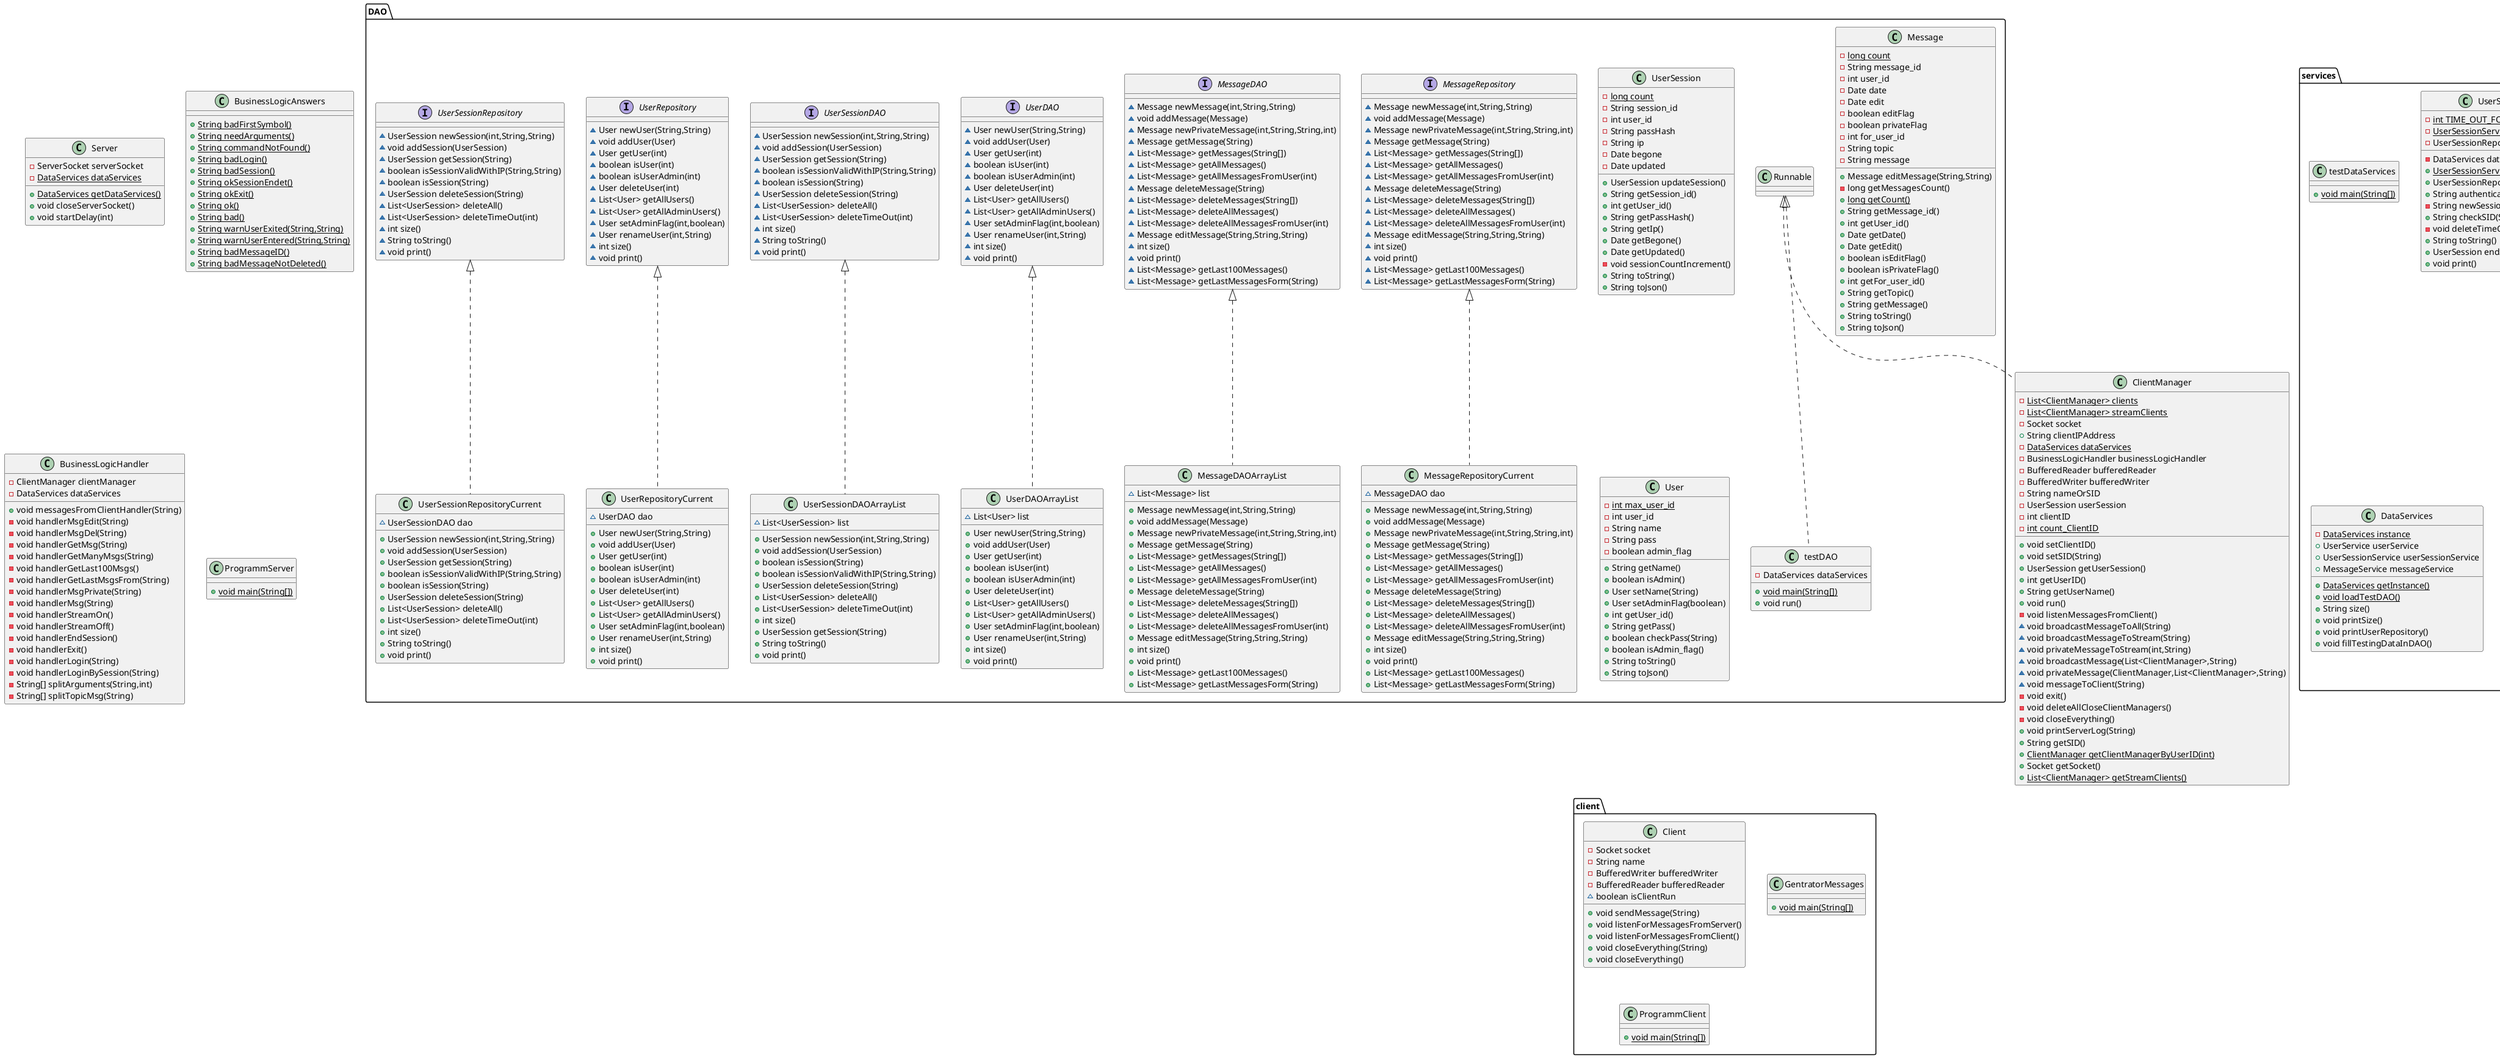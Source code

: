 @startuml
class DAO.UserSession {
- {static} long count
- String session_id
- int user_id
- String passHash
- String ip
- Date begone
- Date updated
+ UserSession updateSession()
+ String getSession_id()
+ int getUser_id()
+ String getPassHash()
+ String getIp()
+ Date getBegone()
+ Date getUpdated()
- void sessionCountIncrement()
+ String toString()
+ String toJson()
}
class services.testDataServices {
+ {static} void main(String[])
}
class Server {
- ServerSocket serverSocket
- {static} DataServices dataServices
+ {static} DataServices getDataServices()
+ void closeServerSocket()
+ void startDelay(int)
}
interface DAO.MessageRepository {
~ Message newMessage(int,String,String)
~ void addMessage(Message)
~ Message newPrivateMessage(int,String,String,int)
~ Message getMessage(String)
~ List<Message> getMessages(String[])
~ List<Message> getAllMessages()
~ List<Message> getAllMessagesFromUser(int)
~ Message deleteMessage(String)
~ List<Message> deleteMessages(String[])
~ List<Message> deleteAllMessages()
~ List<Message> deleteAllMessagesFromUser(int)
~ Message editMessage(String,String,String)
~ int size()
~ void print()
~ List<Message> getLast100Messages()
~ List<Message> getLastMessagesForm(String)
}
class client.Client {
- Socket socket
- String name
- BufferedWriter bufferedWriter
- BufferedReader bufferedReader
~ boolean isClientRun
+ void sendMessage(String)
+ void listenForMessagesFromServer()
+ void listenForMessagesFromClient()
+ void closeEverything(String)
+ void closeEverything()
}
class client.GentratorMessages {
+ {static} void main(String[])
}
class DAO.UserSessionRepositoryCurrent {
~ UserSessionDAO dao
+ UserSession newSession(int,String,String)
+ void addSession(UserSession)
+ UserSession getSession(String)
+ boolean isSessionValidWithIP(String,String)
+ boolean isSession(String)
+ UserSession deleteSession(String)
+ List<UserSession> deleteAll()
+ List<UserSession> deleteTimeOut(int)
+ int size()
+ String toString()
+ void print()
}
class BusinessLogicAnswers {
+ {static} String badFirstSymbol()
+ {static} String needArguments()
+ {static} String commandNotFound()
+ {static} String badLogin()
+ {static} String badSession()
+ {static} String okSessionEndet()
+ {static} String okExit()
+ {static} String ok()
+ {static} String bad()
+ {static} String warnUserExited(String,String)
+ {static} String warnUserEntered(String,String)
+ {static} String badMessageID()
+ {static} String badMessageNotDeleted()
}
class BusinessLogicHandler {
- ClientManager clientManager
- DataServices dataServices
+ void messagesFromClientHandler(String)
- void handlerMsgEdit(String)
- void handlerMsgDel(String)
- void handlerGetMsg(String)
- void handlerGetManyMsgs(String)
- void handlerGetLast100Msgs()
- void handlerGetLastMsgsFrom(String)
- void handlerMsgPrivate(String)
- void handlerMsg(String)
- void handlerStreamOn()
- void handlerStreamOff()
- void handlerEndSession()
- void handlerExit()
- void handlerLogin(String)
- void handlerLoginBySession(String)
- String[] splitArguments(String,int)
- String[] splitTopicMsg(String)
}
class ProgrammServer {
+ {static} void main(String[])
}
class services.UserSessionService {
- {static} int TIME_OUT_FOR_SESSION_SECONDS
- {static} UserSessionService instance
- UserSessionRepository repository
- DataServices dataServices()
+ {static} UserSessionService getInstance()
+ UserSessionRepository getRepository()
+ String authentication(int,String,String)
- String newSession(int,String,String)
+ String checkSID(String)
- void deleteTimeOutSession()
+ String toString()
+ UserSession endSession(String)
+ void print()
}
interface DAO.MessageDAO {
~ Message newMessage(int,String,String)
~ void addMessage(Message)
~ Message newPrivateMessage(int,String,String,int)
~ Message getMessage(String)
~ List<Message> getMessages(String[])
~ List<Message> getAllMessages()
~ List<Message> getAllMessagesFromUser(int)
~ Message deleteMessage(String)
~ List<Message> deleteMessages(String[])
~ List<Message> deleteAllMessages()
~ List<Message> deleteAllMessagesFromUser(int)
~ Message editMessage(String,String,String)
~ int size()
~ void print()
~ List<Message> getLast100Messages()
~ List<Message> getLastMessagesForm(String)
}
class services.UserService {
- {static} UserService instance
- UserRepository repository
- DataServices dataServices()
+ {static} UserService getInstance()
+ UserRepository getRepository()
+ int size()
+ boolean isLoginPassOk(int,String)
+ void print()
}
class DAO.MessageRepositoryCurrent {
~ MessageDAO dao
+ Message newMessage(int,String,String)
+ void addMessage(Message)
+ Message newPrivateMessage(int,String,String,int)
+ Message getMessage(String)
+ List<Message> getMessages(String[])
+ List<Message> getAllMessages()
+ List<Message> getAllMessagesFromUser(int)
+ Message deleteMessage(String)
+ List<Message> deleteMessages(String[])
+ List<Message> deleteAllMessages()
+ List<Message> deleteAllMessagesFromUser(int)
+ Message editMessage(String,String,String)
+ int size()
+ void print()
+ List<Message> getLast100Messages()
+ List<Message> getLastMessagesForm(String)
}
interface DAO.UserDAO {
~ User newUser(String,String)
~ void addUser(User)
~ User getUser(int)
~ boolean isUser(int)
~ boolean isUserAdmin(int)
~ User deleteUser(int)
~ List<User> getAllUsers()
~ List<User> getAllAdminUsers()
~ User setAdminFlag(int,boolean)
~ User renameUser(int,String)
~ int size()
~ void print()
}
class DAO.UserSessionDAOArrayList {
~ List<UserSession> list
+ UserSession newSession(int,String,String)
+ void addSession(UserSession)
+ boolean isSession(String)
+ boolean isSessionValidWithIP(String,String)
+ UserSession deleteSession(String)
+ List<UserSession> deleteAll()
+ List<UserSession> deleteTimeOut(int)
+ int size()
+ UserSession getSession(String)
+ String toString()
+ void print()
}
class DAO.MessageDAOArrayList {
~ List<Message> list
+ Message newMessage(int,String,String)
+ void addMessage(Message)
+ Message newPrivateMessage(int,String,String,int)
+ Message getMessage(String)
+ List<Message> getMessages(String[])
+ List<Message> getAllMessages()
+ List<Message> getAllMessagesFromUser(int)
+ Message deleteMessage(String)
+ List<Message> deleteMessages(String[])
+ List<Message> deleteAllMessages()
+ List<Message> deleteAllMessagesFromUser(int)
+ Message editMessage(String,String,String)
+ int size()
+ void print()
+ List<Message> getLast100Messages()
+ List<Message> getLastMessagesForm(String)
}
interface DAO.UserSessionDAO {
~ UserSession newSession(int,String,String)
~ void addSession(UserSession)
~ UserSession getSession(String)
~ boolean isSessionValidWithIP(String,String)
~ boolean isSession(String)
~ UserSession deleteSession(String)
~ List<UserSession> deleteAll()
~ List<UserSession> deleteTimeOut(int)
~ int size()
~ String toString()
~ void print()
}
class DAO.testDAO {
- DataServices dataServices
+ {static} void main(String[])
+ void run()
}
class DAO.UserRepositoryCurrent {
~ UserDAO dao
+ User newUser(String,String)
+ void addUser(User)
+ User getUser(int)
+ boolean isUser(int)
+ boolean isUserAdmin(int)
+ User deleteUser(int)
+ List<User> getAllUsers()
+ List<User> getAllAdminUsers()
+ User setAdminFlag(int,boolean)
+ User renameUser(int,String)
+ int size()
+ void print()
}
interface DAO.UserRepository {
~ User newUser(String,String)
~ void addUser(User)
~ User getUser(int)
~ boolean isUser(int)
~ boolean isUserAdmin(int)
~ User deleteUser(int)
~ List<User> getAllUsers()
~ List<User> getAllAdminUsers()
~ User setAdminFlag(int,boolean)
~ User renameUser(int,String)
~ int size()
~ void print()
}
class DAO.Message {
- {static} long count
- String message_id
- int user_id
- Date date
- Date edit
- boolean editFlag
- boolean privateFlag
- int for_user_id
- String topic
- String message
+ Message editMessage(String,String)
- long getMessagesCount()
+ {static} long getCount()
+ String getMessage_id()
+ int getUser_id()
+ Date getDate()
+ Date getEdit()
+ boolean isEditFlag()
+ boolean isPrivateFlag()
+ int getFor_user_id()
+ String getTopic()
+ String getMessage()
+ String toString()
+ String toJson()
}
class services.DataServices {
- {static} DataServices instance
+ UserService userService
+ UserSessionService userSessionService
+ MessageService messageService
+ {static} DataServices getInstance()
+ {static} void loadTestDAO()
+ String size()
+ void printSize()
+ void printUserRepository()
+ void fillTestingDataInDAO()
}
class DAO.User {
- {static} int max_user_id
- int user_id
- String name
- String pass
- boolean admin_flag
+ String getName()
+ boolean isAdmin()
+ User setName(String)
+ User setAdminFlag(boolean)
+ int getUser_id()
+ String getPass()
+ boolean checkPass(String)
+ boolean isAdmin_flag()
+ String toString()
+ String toJson()
}
class services.MessageService {
- {static} MessageService instance
- MessageRepository repository
- DataServices dataServices()
+ {static} MessageService getInstance()
+ MessageRepository getRepository()
+ Message newMessage(int,String,String)
+ Message newPrivateMessage(int,String,String,int)
+ Message getMessages(String)
+ List<Message> getMessages(String[])
+ List<Message> getAllMessages()
+ List<Message> getLast100Messages()
+ List<Message> getLastMessagesForm(String)
+ Message deleteMessage(String)
+ Message editMessage(String,String,String)
+ void print()
}
class ClientManager {
- {static} List<ClientManager> clients
- {static} List<ClientManager> streamClients
- Socket socket
+ String clientIPAddress
- {static} DataServices dataServices
- BusinessLogicHandler businessLogicHandler
- BufferedReader bufferedReader
- BufferedWriter bufferedWriter
- String nameOrSID
- UserSession userSession
- int clientID
- {static} int count_ClientID
+ void setClientID()
+ void setSID(String)
+ UserSession getUserSession()
+ int getUserID()
+ String getUserName()
+ void run()
- void listenMessagesFromClient()
~ void broadcastMessageToAll(String)
~ void broadcastMessageToStream(String)
~ void privateMessageToStream(int,String)
~ void broadcastMessage(List<ClientManager>,String)
~ void privateMessage(ClientManager,List<ClientManager>,String)
~ void messageToClient(String)
- void exit()
- void deleteAllCloseClientManagers()
- void closeEverything()
+ void printServerLog(String)
+ String getSID()
+ {static} ClientManager getClientManagerByUserID(int)
+ Socket getSocket()
+ {static} List<ClientManager> getStreamClients()
}
class DAO.UserDAOArrayList {
~ List<User> list
+ User newUser(String,String)
+ void addUser(User)
+ User getUser(int)
+ boolean isUser(int)
+ boolean isUserAdmin(int)
+ User deleteUser(int)
+ List<User> getAllUsers()
+ List<User> getAllAdminUsers()
+ User setAdminFlag(int,boolean)
+ User renameUser(int,String)
+ int size()
+ void print()
}
interface DAO.UserSessionRepository {
~ UserSession newSession(int,String,String)
~ void addSession(UserSession)
~ UserSession getSession(String)
~ boolean isSessionValidWithIP(String,String)
~ boolean isSession(String)
~ UserSession deleteSession(String)
~ List<UserSession> deleteAll()
~ List<UserSession> deleteTimeOut(int)
~ int size()
~ String toString()
~ void print()
}
class client.ProgrammClient {
+ {static} void main(String[])
}


DAO.UserSessionRepository <|.. DAO.UserSessionRepositoryCurrent
DAO.MessageRepository <|.. DAO.MessageRepositoryCurrent
DAO.UserSessionDAO <|.. DAO.UserSessionDAOArrayList
DAO.MessageDAO <|.. DAO.MessageDAOArrayList
DAO.Runnable <|.. DAO.testDAO
DAO.UserRepository <|.. DAO.UserRepositoryCurrent
Runnable <|.. ClientManager
DAO.UserDAO <|.. DAO.UserDAOArrayList
@enduml